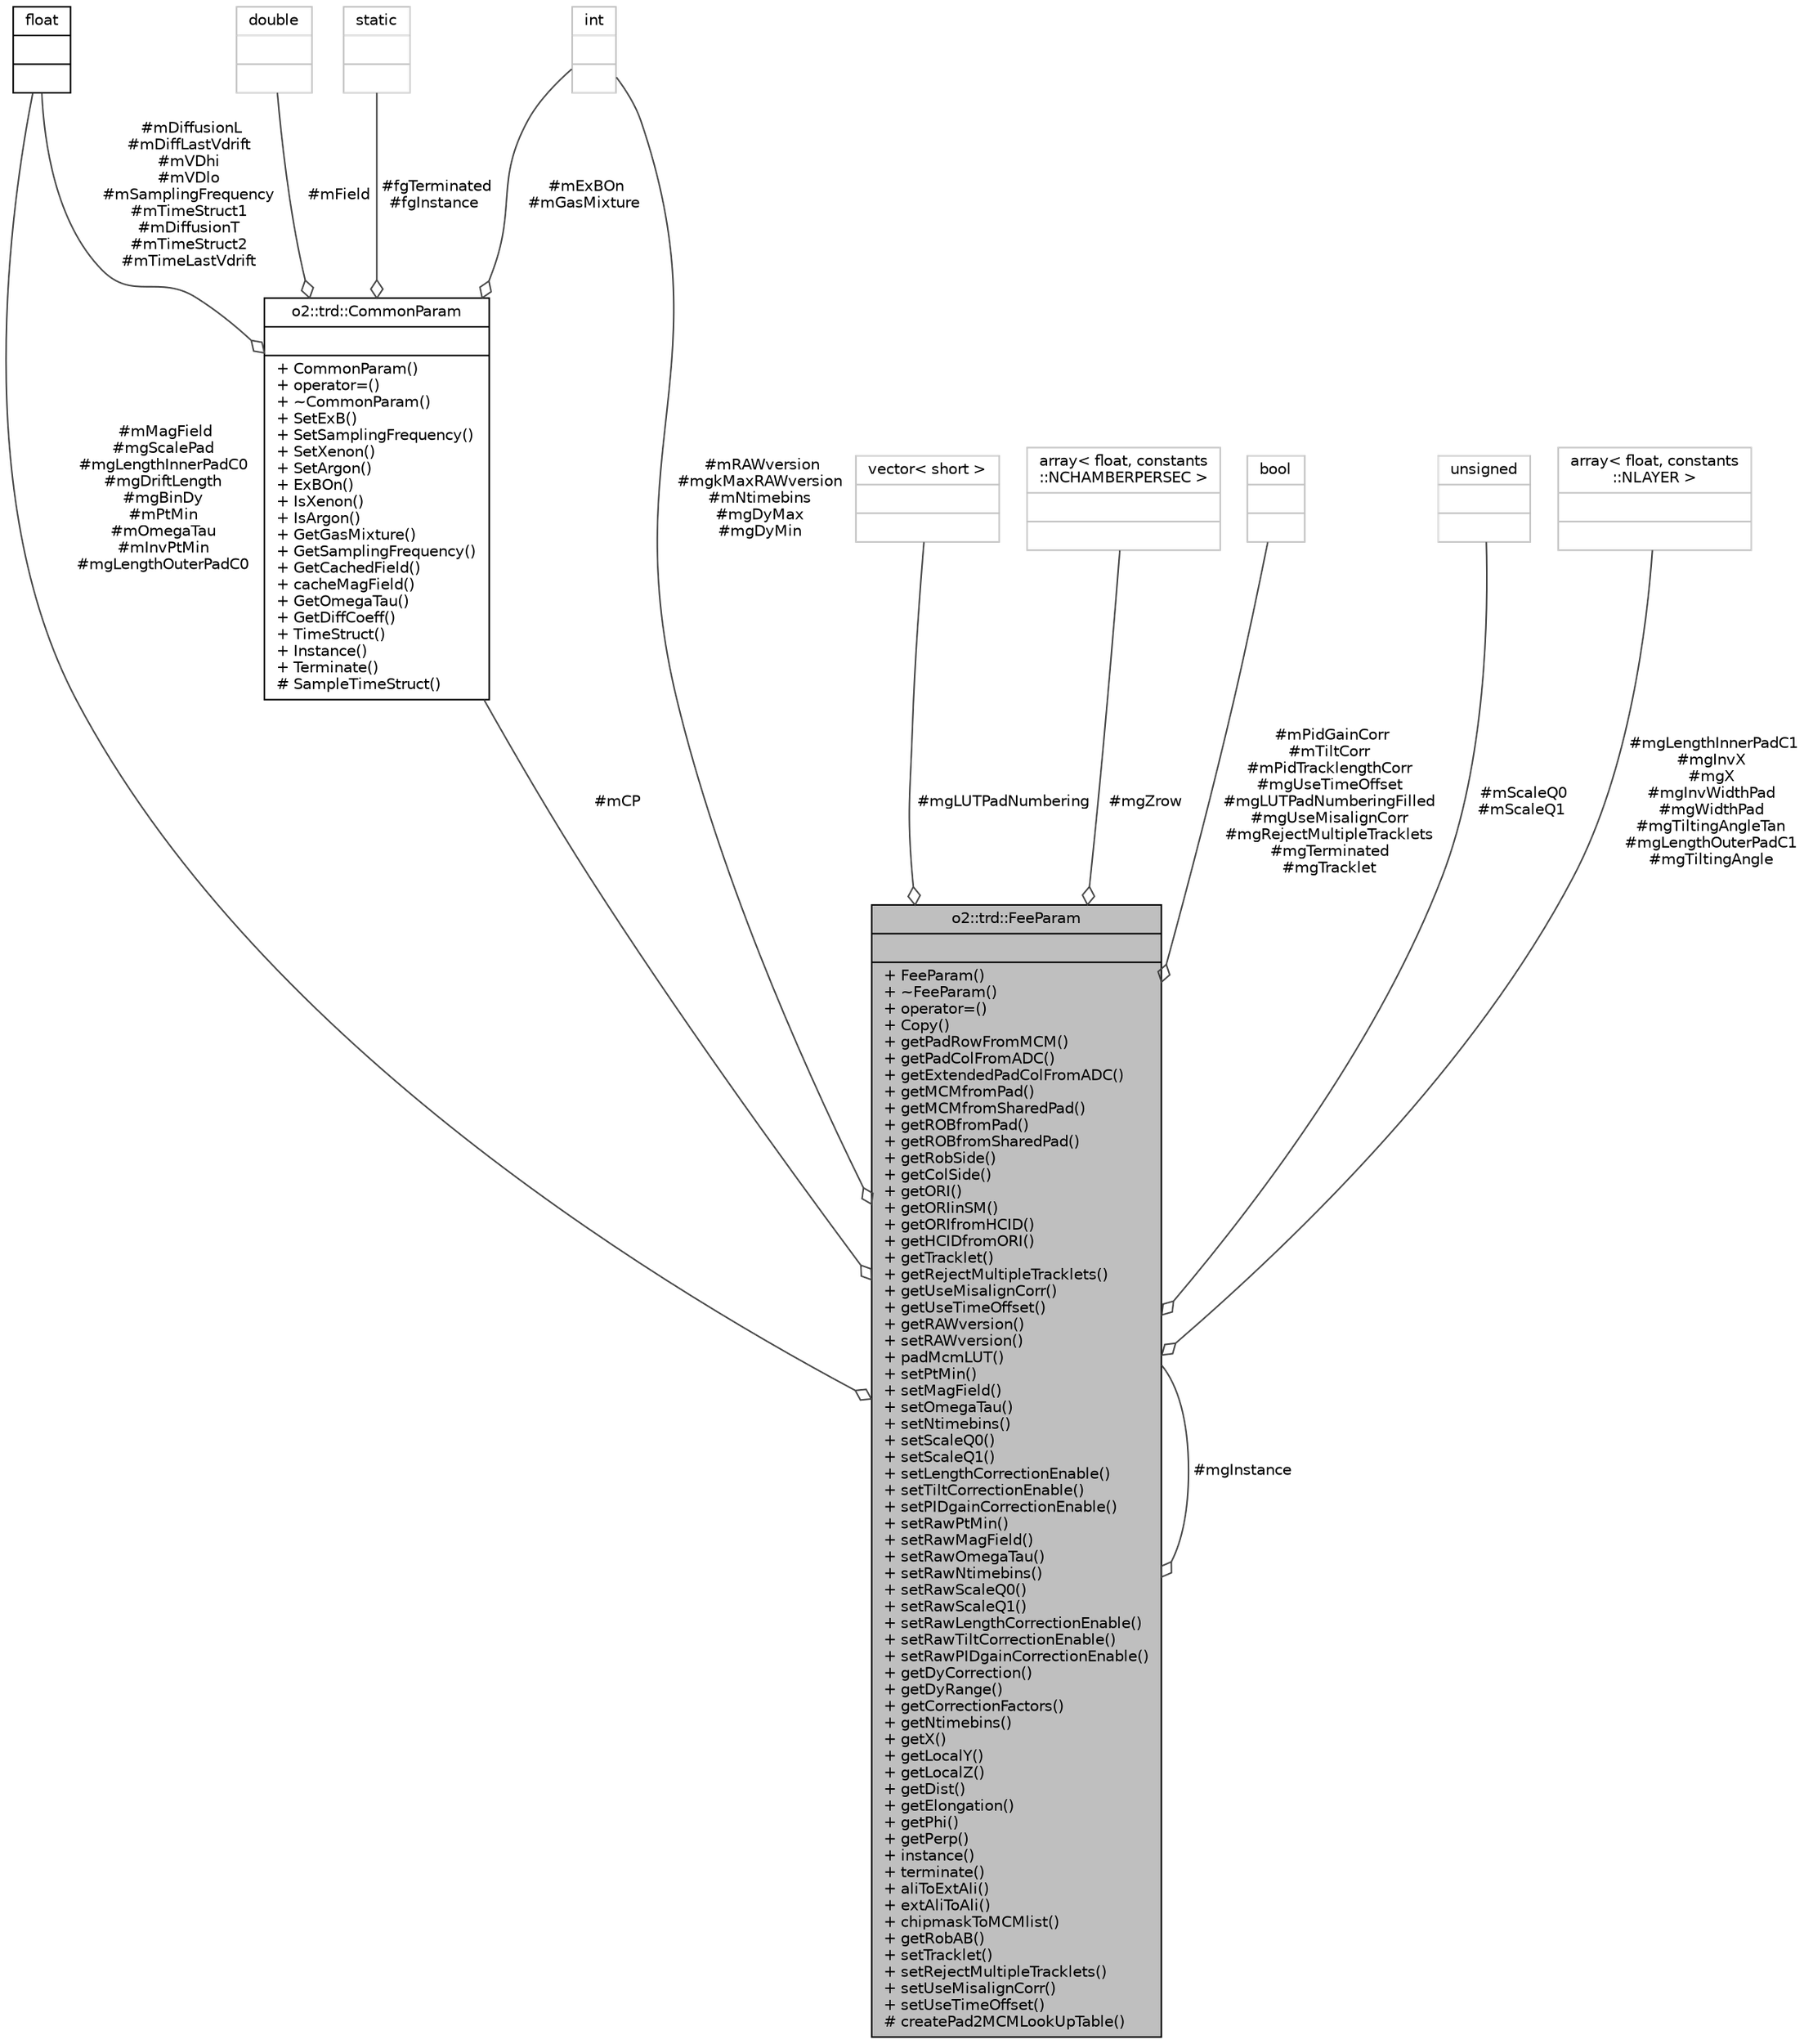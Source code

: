 digraph "o2::trd::FeeParam"
{
 // INTERACTIVE_SVG=YES
  bgcolor="transparent";
  edge [fontname="Helvetica",fontsize="10",labelfontname="Helvetica",labelfontsize="10"];
  node [fontname="Helvetica",fontsize="10",shape=record];
  Node1 [label="{o2::trd::FeeParam\n||+ FeeParam()\l+ ~FeeParam()\l+ operator=()\l+ Copy()\l+ getPadRowFromMCM()\l+ getPadColFromADC()\l+ getExtendedPadColFromADC()\l+ getMCMfromPad()\l+ getMCMfromSharedPad()\l+ getROBfromPad()\l+ getROBfromSharedPad()\l+ getRobSide()\l+ getColSide()\l+ getORI()\l+ getORIinSM()\l+ getORIfromHCID()\l+ getHCIDfromORI()\l+ getTracklet()\l+ getRejectMultipleTracklets()\l+ getUseMisalignCorr()\l+ getUseTimeOffset()\l+ getRAWversion()\l+ setRAWversion()\l+ padMcmLUT()\l+ setPtMin()\l+ setMagField()\l+ setOmegaTau()\l+ setNtimebins()\l+ setScaleQ0()\l+ setScaleQ1()\l+ setLengthCorrectionEnable()\l+ setTiltCorrectionEnable()\l+ setPIDgainCorrectionEnable()\l+ setRawPtMin()\l+ setRawMagField()\l+ setRawOmegaTau()\l+ setRawNtimebins()\l+ setRawScaleQ0()\l+ setRawScaleQ1()\l+ setRawLengthCorrectionEnable()\l+ setRawTiltCorrectionEnable()\l+ setRawPIDgainCorrectionEnable()\l+ getDyCorrection()\l+ getDyRange()\l+ getCorrectionFactors()\l+ getNtimebins()\l+ getX()\l+ getLocalY()\l+ getLocalZ()\l+ getDist()\l+ getElongation()\l+ getPhi()\l+ getPerp()\l+ instance()\l+ terminate()\l+ aliToExtAli()\l+ extAliToAli()\l+ chipmaskToMCMlist()\l+ getRobAB()\l+ setTracklet()\l+ setRejectMultipleTracklets()\l+ setUseMisalignCorr()\l+ setUseTimeOffset()\l# createPad2MCMLookUpTable()\l}",height=0.2,width=0.4,color="black", fillcolor="grey75", style="filled", fontcolor="black"];
  Node2 -> Node1 [color="grey25",fontsize="10",style="solid",label=" #mCP" ,arrowhead="odiamond",fontname="Helvetica"];
  Node2 [label="{o2::trd::CommonParam\n||+ CommonParam()\l+ operator=()\l+ ~CommonParam()\l+ SetExB()\l+ SetSamplingFrequency()\l+ SetXenon()\l+ SetArgon()\l+ ExBOn()\l+ IsXenon()\l+ IsArgon()\l+ GetGasMixture()\l+ GetSamplingFrequency()\l+ GetCachedField()\l+ cacheMagField()\l+ GetOmegaTau()\l+ GetDiffCoeff()\l+ TimeStruct()\l+ Instance()\l+ Terminate()\l# SampleTimeStruct()\l}",height=0.2,width=0.4,color="black",URL="$d1/dc0/classo2_1_1trd_1_1CommonParam.html"];
  Node3 -> Node2 [color="grey25",fontsize="10",style="solid",label=" #mField" ,arrowhead="odiamond",fontname="Helvetica"];
  Node3 [label="{double\n||}",height=0.2,width=0.4,color="grey75"];
  Node4 -> Node2 [color="grey25",fontsize="10",style="solid",label=" #mDiffusionL\n#mDiffLastVdrift\n#mVDhi\n#mVDlo\n#mSamplingFrequency\n#mTimeStruct1\n#mDiffusionT\n#mTimeStruct2\n#mTimeLastVdrift" ,arrowhead="odiamond",fontname="Helvetica"];
  Node4 [label="{float\n||}",height=0.2,width=0.4,color="black",URL="$d4/dc3/classfloat.html"];
  Node5 -> Node2 [color="grey25",fontsize="10",style="solid",label=" #mExBOn\n#mGasMixture" ,arrowhead="odiamond",fontname="Helvetica"];
  Node5 [label="{int\n||}",height=0.2,width=0.4,color="grey75"];
  Node6 -> Node2 [color="grey25",fontsize="10",style="solid",label=" #fgTerminated\n#fgInstance" ,arrowhead="odiamond",fontname="Helvetica"];
  Node6 [label="{static\n||}",height=0.2,width=0.4,color="grey75"];
  Node4 -> Node1 [color="grey25",fontsize="10",style="solid",label=" #mMagField\n#mgScalePad\n#mgLengthInnerPadC0\n#mgDriftLength\n#mgBinDy\n#mPtMin\n#mOmegaTau\n#mInvPtMin\n#mgLengthOuterPadC0" ,arrowhead="odiamond",fontname="Helvetica"];
  Node7 -> Node1 [color="grey25",fontsize="10",style="solid",label=" #mgLUTPadNumbering" ,arrowhead="odiamond",fontname="Helvetica"];
  Node7 [label="{vector\< short \>\n||}",height=0.2,width=0.4,color="grey75"];
  Node8 -> Node1 [color="grey25",fontsize="10",style="solid",label=" #mgZrow" ,arrowhead="odiamond",fontname="Helvetica"];
  Node8 [label="{array\< float, constants\l::NCHAMBERPERSEC \>\n||}",height=0.2,width=0.4,color="grey75"];
  Node5 -> Node1 [color="grey25",fontsize="10",style="solid",label=" #mRAWversion\n#mgkMaxRAWversion\n#mNtimebins\n#mgDyMax\n#mgDyMin" ,arrowhead="odiamond",fontname="Helvetica"];
  Node1 -> Node1 [color="grey25",fontsize="10",style="solid",label=" #mgInstance" ,arrowhead="odiamond",fontname="Helvetica"];
  Node9 -> Node1 [color="grey25",fontsize="10",style="solid",label=" #mPidGainCorr\n#mTiltCorr\n#mPidTracklengthCorr\n#mgUseTimeOffset\n#mgLUTPadNumberingFilled\n#mgUseMisalignCorr\n#mgRejectMultipleTracklets\n#mgTerminated\n#mgTracklet" ,arrowhead="odiamond",fontname="Helvetica"];
  Node9 [label="{bool\n||}",height=0.2,width=0.4,color="grey75"];
  Node10 -> Node1 [color="grey25",fontsize="10",style="solid",label=" #mScaleQ0\n#mScaleQ1" ,arrowhead="odiamond",fontname="Helvetica"];
  Node10 [label="{unsigned\n||}",height=0.2,width=0.4,color="grey75"];
  Node11 -> Node1 [color="grey25",fontsize="10",style="solid",label=" #mgLengthInnerPadC1\n#mgInvX\n#mgX\n#mgInvWidthPad\n#mgWidthPad\n#mgTiltingAngleTan\n#mgLengthOuterPadC1\n#mgTiltingAngle" ,arrowhead="odiamond",fontname="Helvetica"];
  Node11 [label="{array\< float, constants\l::NLAYER \>\n||}",height=0.2,width=0.4,color="grey75"];
}
